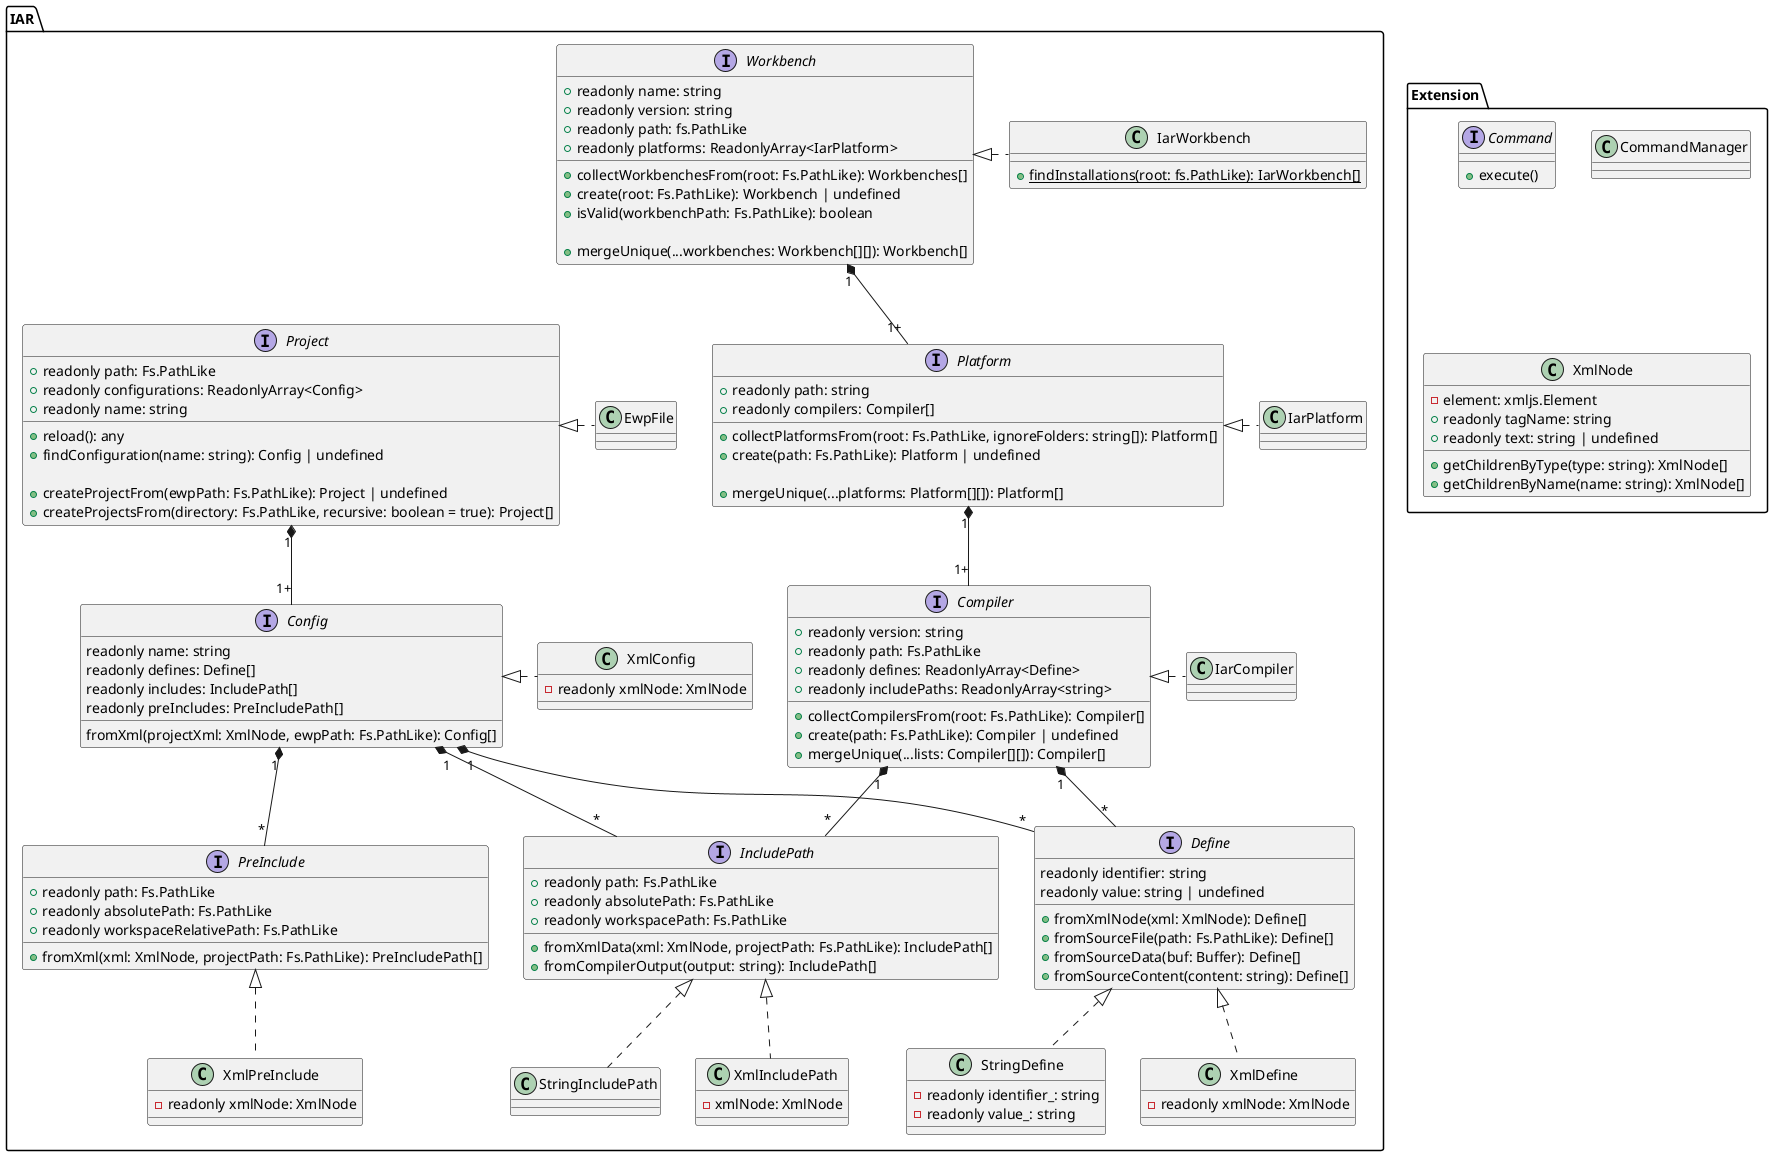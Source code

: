 @startuml class-diagram

package IAR {

    interface Workbench {
        +readonly name: string
        +readonly version: string
        +readonly path: fs.PathLike
        +readonly platforms: ReadonlyArray<IarPlatform>
        
        +collectWorkbenchesFrom(root: Fs.PathLike): Workbenches[]
        +create(root: Fs.PathLike): Workbench | undefined
        +isValid(workbenchPath: Fs.PathLike): boolean

        +mergeUnique(...workbenches: Workbench[][]): Workbench[]
    }

    class IarWorkbench {

        +{static} findInstallations(root: fs.PathLike): IarWorkbench[]
    }

    interface Platform {
        +readonly path: string
        +readonly compilers: Compiler[]

        +collectPlatformsFrom(root: Fs.PathLike, ignoreFolders: string[]): Platform[]
        +create(path: Fs.PathLike): Platform | undefined

        +mergeUnique(...platforms: Platform[][]): Platform[]
    }

    class IarPlatform {
    }

    interface Compiler {
        +readonly version: string
        +readonly path: Fs.PathLike
        +readonly defines: ReadonlyArray<Define>
        +readonly includePaths: ReadonlyArray<string>

        +collectCompilersFrom(root: Fs.PathLike): Compiler[]
        +create(path: Fs.PathLike): Compiler | undefined
        +mergeUnique(...lists: Compiler[][]): Compiler[]
    }

    class IarCompiler {
    }

    interface Project {
        +readonly path: Fs.PathLike
        +readonly configurations: ReadonlyArray<Config>
        +readonly name: string

        +reload(): any
        +findConfiguration(name: string): Config | undefined

        +createProjectFrom(ewpPath: Fs.PathLike): Project | undefined
        +createProjectsFrom(directory: Fs.PathLike, recursive: boolean = true): Project[]
    }

    class EwpFile {
    }

    interface Config {
        readonly name: string
        readonly defines: Define[]
        readonly includes: IncludePath[]
        readonly preIncludes: PreIncludePath[]

        fromXml(projectXml: XmlNode, ewpPath: Fs.PathLike): Config[]
    }

    class XmlConfig {
        -readonly xmlNode: XmlNode
    }

    Interface Define {
        readonly identifier: string
        readonly value: string | undefined

        +fromXmlNode(xml: XmlNode): Define[]
        +fromSourceFile(path: Fs.PathLike): Define[]
        +fromSourceData(buf: Buffer): Define[]
        +fromSourceContent(content: string): Define[]
    }

    class XmlDefine {
        -readonly xmlNode: XmlNode
    }

    class StringDefine {
        -readonly identifier_: string
        -readonly value_: string
    }

    Interface IncludePath {
        +readonly path: Fs.PathLike
        +readonly absolutePath: Fs.PathLike
        +readonly workspacePath: Fs.PathLike

        +fromXmlData(xml: XmlNode, projectPath: Fs.PathLike): IncludePath[]
        +fromCompilerOutput(output: string): IncludePath[]
    }

    class XmlIncludePath {
        -xmlNode: XmlNode
    }

    class StringIncludePath {
    }

    Interface PreInclude {
        +readonly path: Fs.PathLike
        +readonly absolutePath: Fs.PathLike
        +readonly workspaceRelativePath: Fs.PathLike

        +fromXml(xml: XmlNode, projectPath: Fs.PathLike): PreIncludePath[]
    }

    class XmlPreInclude {
        -readonly xmlNode: XmlNode
    }
}

package Extension {
    interface Command {
        +execute()
    }

    class CommandManager {
    }

    class XmlNode {
        -element: xmljs.Element
        +readonly tagName: string
        +readonly text: string | undefined

        +getChildrenByType(type: string): XmlNode[]
        +getChildrenByName(name: string): XmlNode[]
    }
}

Workbench <|. IarWorkbench
Platform <|. IarPlatform
Compiler <|. IarCompiler

Workbench "1" *-- "1+" Platform
Platform "1" *-- "1+" Compiler

Project <|. EwpFile

Config <|. XmlConfig

Define <|.. XmlDefine
Define <|.. StringDefine

IncludePath <|.. XmlIncludePath
IncludePath <|.. StringIncludePath

PreInclude <|.. XmlPreInclude

Project "1" *-- "1+" Config

Config "1" *-- "*" Define
Config "1" *-- "*" IncludePath
Config "1" *-- "*" PreInclude

Compiler "1" *-- "*" Define
Compiler "1" *-- "*" IncludePath

@enduml